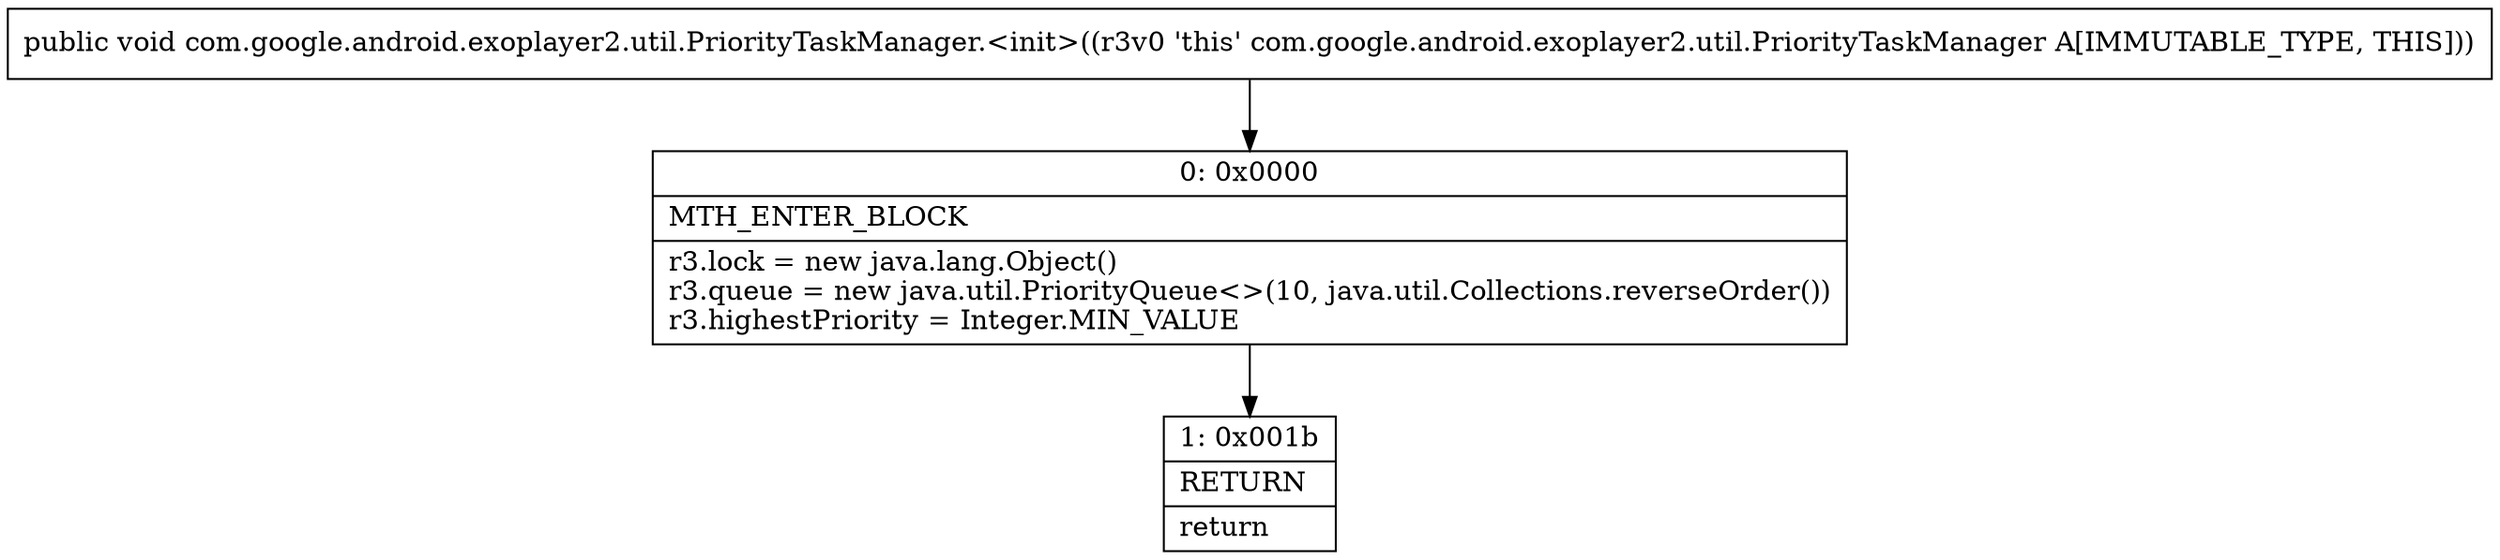 digraph "CFG forcom.google.android.exoplayer2.util.PriorityTaskManager.\<init\>()V" {
Node_0 [shape=record,label="{0\:\ 0x0000|MTH_ENTER_BLOCK\l|r3.lock = new java.lang.Object()\lr3.queue = new java.util.PriorityQueue\<\>(10, java.util.Collections.reverseOrder())\lr3.highestPriority = Integer.MIN_VALUE\l}"];
Node_1 [shape=record,label="{1\:\ 0x001b|RETURN\l|return\l}"];
MethodNode[shape=record,label="{public void com.google.android.exoplayer2.util.PriorityTaskManager.\<init\>((r3v0 'this' com.google.android.exoplayer2.util.PriorityTaskManager A[IMMUTABLE_TYPE, THIS])) }"];
MethodNode -> Node_0;
Node_0 -> Node_1;
}

